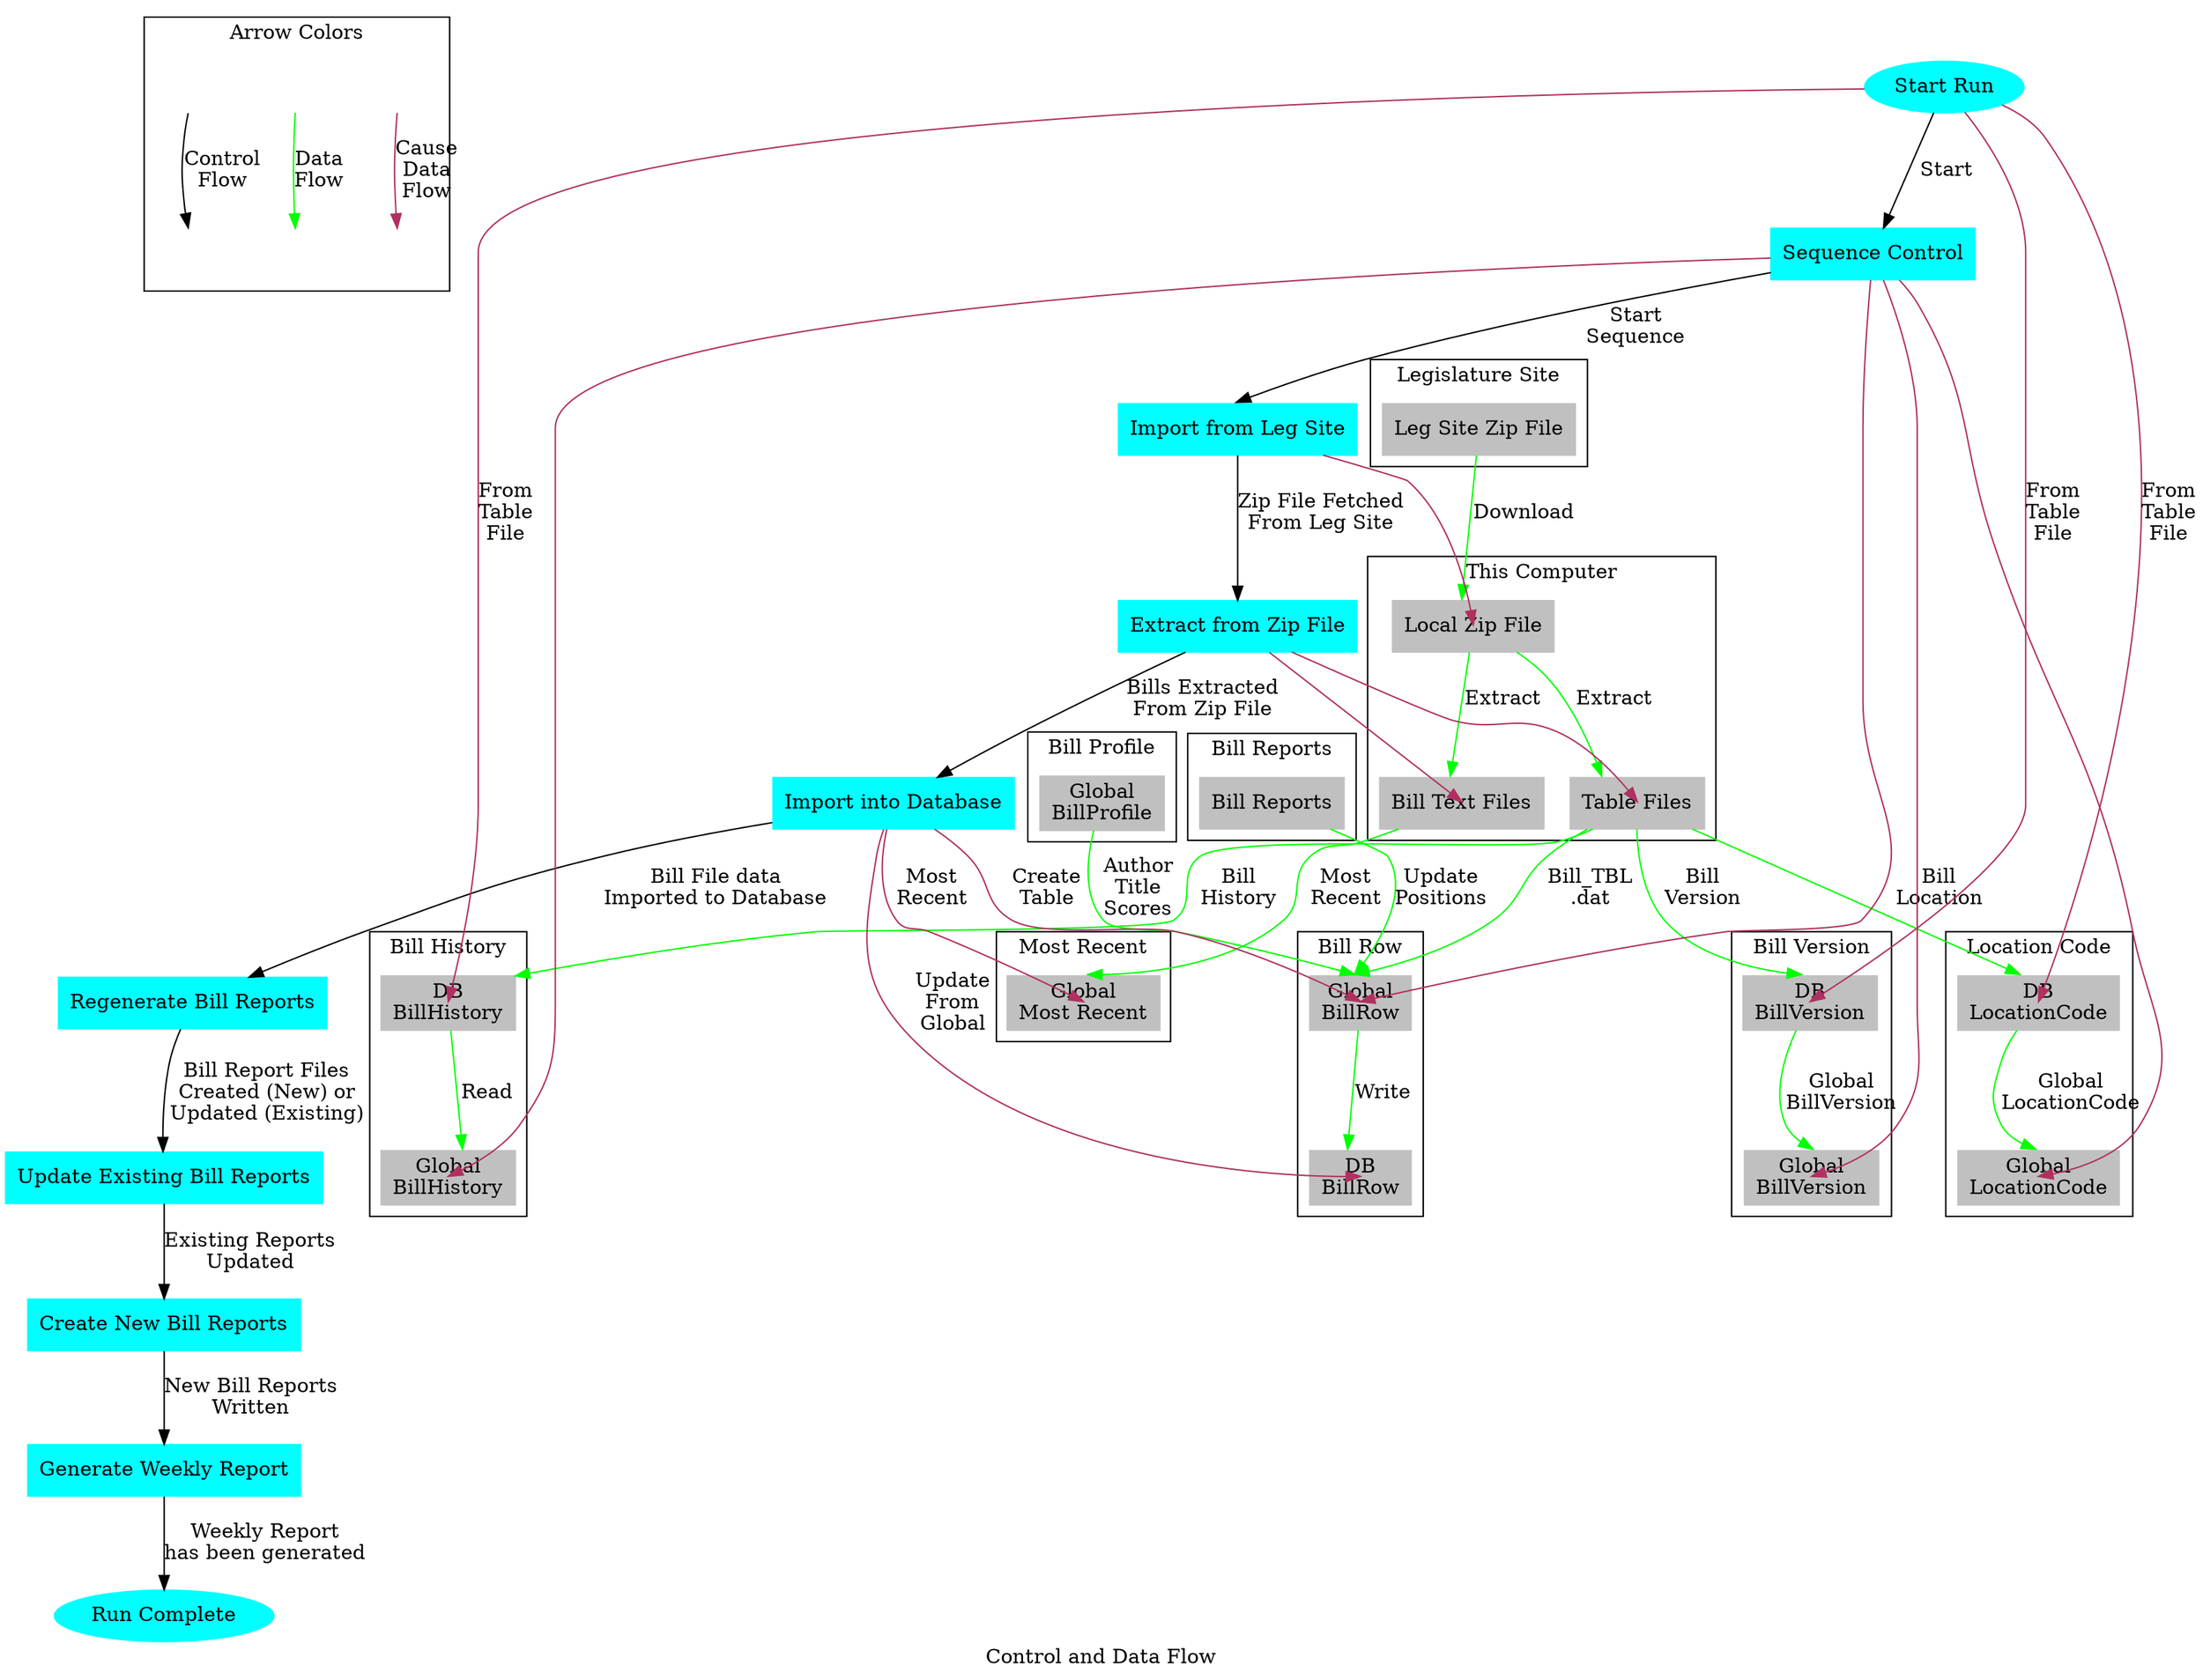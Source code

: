#
digraph diagram
{
   label="Control and Data Flow"
#  rankdir = LR;
#  concentrate = true;
#  edge[samehead=h1, sametail=t1];
   edge[samehead=h1];

subgraph cluster_colors {
   label = "Arrow Colors"
   "N5"   [shape = rectangle,style = invis]
   "N6"   [shape = rectangle,style = invis]
   "N3"   [shape = rectangle,style = invis]
   "N4"   [shape = rectangle,style = invis]
   "N1"   [shape = rectangle,style = invis]
   "N2"   [shape = rectangle,style = invis]
   "N1" -> "N2" [label="Control\nFlow", color=black]
   "N3" -> "N4" [label="Data\nFlow", color=green]
   "N5" -> "N6" [label="Cause\nData\nFlow", color=maroon]
}

subgraph cluster_legsite {
   label = "Legislature Site"
   "LSZip"  [label="Leg Site Zip File",shape = rectangle,style = filled,color = gray]
}

subgraph cluster_local {
   label = "This Computer"
   "LLZip"  [label="Local Zip File",shape = rectangle,style = filled,color = gray]
   "LLTxt"  [label="Bill Text Files",shape = rectangle,style = filled,color = gray]
   "LLTbl"  [label="Table Files",shape = rectangle,style = filled,color = gray]
}

subgraph cluster_BillProfile {
   label = "Bill Profile"
   "TProfile"  [label="Global\nBillProfile",shape = rectangle,style = filled,color = gray]
}

subgraph cluster_BillReports {
   label = "Bill Reports"
   "TReports"  [label="Bill Reports",shape = rectangle,style = filled,color = gray]
}
subgraph cluster_BillRow {
   label = "Bill Row"
   "DBBillRow" [label="DB\nBillRow",shape = rectangle,style = filled,color = gray]
   "TBillRow"  [label="Global\nBillRow",shape = rectangle,style = filled,color = gray]
}
subgraph cluster_BillHistory {
   label = "Bill History"
   "DBHistory" [label="DB\nBillHistory",shape = rectangle,style = filled,color = gray]
   "THistory"  [label="Global\nBillHistory",shape = rectangle,style = filled,color = gray]
}
subgraph cluster_BillVersion {
   label = "Bill Version"
   "DBVersion" [label="DB\nBillVersion",shape = rectangle,style = filled,color = gray]
   "TVersion"  [label="Global\nBillVersion",shape = rectangle,style = filled,color = gray]
}
subgraph cluster_LocationCode {
   label = "Location Code"
   "DBLocation" [label="DB\nLocationCode",shape = rectangle,style = filled,color = gray]
   "TLocation"  [label="Global\nLocationCode",shape = rectangle,style = filled,color = gray]
}
subgraph cluster_MostRecent {
   label = "Most Recent"
   "TRecent"   [label="Global\nMost Recent",shape = rectangle,style = filled,color = gray]
}

"Done"     [label="Run Complete",shape = ellipse,style = filled,color = cyan]
"Import"   [label="Import into Database",shape = rectangle,style = filled,color = cyan]
"LegSite"  [label="Import from Leg Site",shape = rectangle,style = filled,color = cyan]
"New"      [label="Create New Bill Reports",shape = rectangle,style = filled,color = cyan]
"Regen"    [label="Regenerate Bill Reports",shape = rectangle,style = filled,color = cyan]
"Report"   [label="Generate Weekly Report",shape = rectangle,style = filled,color = cyan]
"Sequence" [label="Sequence Control",shape = rectangle,style = filled,color = cyan]
"Start"    [label="Start Run",shape = ellipse,style = filled,color = cyan]
"Update"   [label="Update Existing Bill Reports",shape = rectangle,style = filled,color = cyan]
"ZipFile"  [label="Extract from Zip File",shape = rectangle,style = filled,color = cyan]
//
// Control Flow
//
"Start"    -> "Sequence" [label="Start",color=black]
"Sequence" -> "LegSite"  [label="Start\nSequence",color=black]
"LegSite"  -> "ZipFile"  [label="Zip File Fetched\nFrom Leg Site",color=black]
"ZipFile"  -> "Import"   [label="Bills Extracted\nFrom Zip File",color=black]
"Import"   -> "Regen"    [label="Bill File data\nImported to Database",color=black]
"Regen"    -> "Update"   [label="Bill Report Files\nCreated (New) or\nUpdated (Existing)",color=black]
"Update"   -> "New"      [label="Existing Reports\nUpdated",color=black]
"New"      -> "Report"   [label="New Bill Reports\nWritten",color=black]
"Report"   -> "Done"     [label="Weekly Report\nhas been generated",color=black]
//
// Data Flow
//
"DBHistory"  -> "THistory"   [label="Read",color = green]
"DBLocation" -> "TLocation"  [label="Global\nLocationCode",color = green]
"DBVersion"  -> "TVersion"   [label="Global\nBillVersion",color = green]
"LLTbl"      -> "DBHistory"  [label="Bill\nHistory",color = green]
"LLTbl"      -> "DBLocation" [label="Bill\nLocation",color = green]
"LLTbl"      -> "DBVersion"  [label="Bill\nVersion",color = green]
"LLTbl"      -> "TBillRow"   [label="Bill_TBL\n.dat",color = green]
"TReports"   -> "TBillRow"   [label="Update\nPositions",color = green]
"LLTxt"      -> "TRecent"    [label="Most\nRecent",color = green]
"LLZip"      -> "LLTxt"      [label="Extract",color=green]
"LLZip"      -> "LLTbl"      [label="Extract",color=green]
"LSZip"      -> "LLZip"      [label="Download",color=green]
"TBillRow"   -> "DBBillRow"  [label="Write",color = green]
"TProfile"   -> "TBillRow"   [label="Author\nTitle\nScores",color = green]
//
// Cause Data Flow
//
"Import"   -> "DBBillRow"  [label="Update\nFrom\nGlobal",color=maroon]
"Import"   -> "TBillRow"   [label="Create\nTable",color=maroon]
"Import"   -> "TRecent"    [label="Most\nRecent",color=maroon]
"LegSite"  -> "LLZip"      [color=maroon]
"Sequence" -> "TBillRow"   [color=maroon]
"Sequence" -> "THistory"   [color=maroon]
"Sequence" -> "TLocation"  [color=maroon]
"Sequence" -> "TVersion"   [color=maroon]
"Start"    -> "DBLocation" [label="From\nTable\nFile",color=maroon]
"Start"    -> "DBHistory"  [label="From\nTable\nFile",color=maroon]
"Start"    -> "DBVersion"  [label="From\nTable\nFile",color=maroon]
"ZipFile"  -> "LLTxt"      [color=maroon]
"ZipFile"  -> "LLTbl"      [color=maroon]
"N4"       -> "LegSite"    [style=invis]                 // Position colors subgraph over sequence start
}
